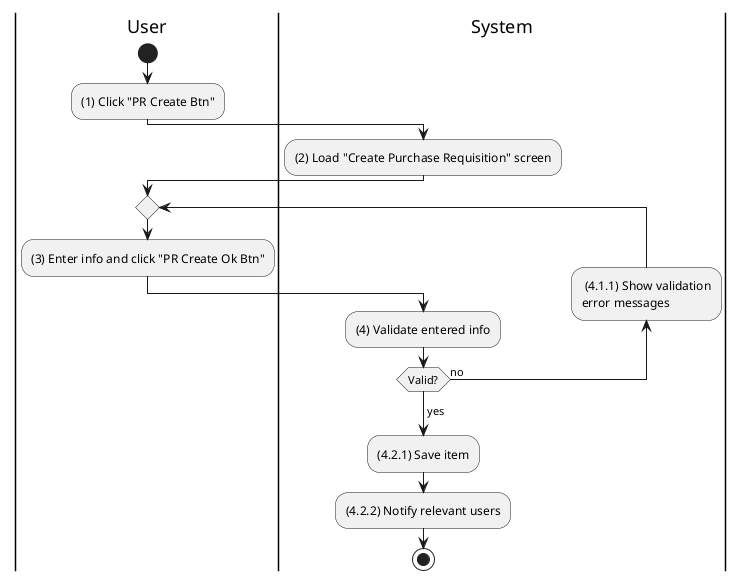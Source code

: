 @startuml purchase-requisition-create
|u|User
|s|System

|u|
start
:(1) Click "PR Create Btn";

|s|
:(2) Load "Create Purchase Requisition" screen;

|u|
repeat
    :(3) Enter info and click "PR Create Ok Btn";
    |s|
    :(4) Validate entered info;
    backward: (4.1.1) Show validation\nerror messages;
repeat while (Valid?) is (no)
->yes;
:(4.2.1) Save item;
:(4.2.2) Notify relevant users;
stop
@enduml